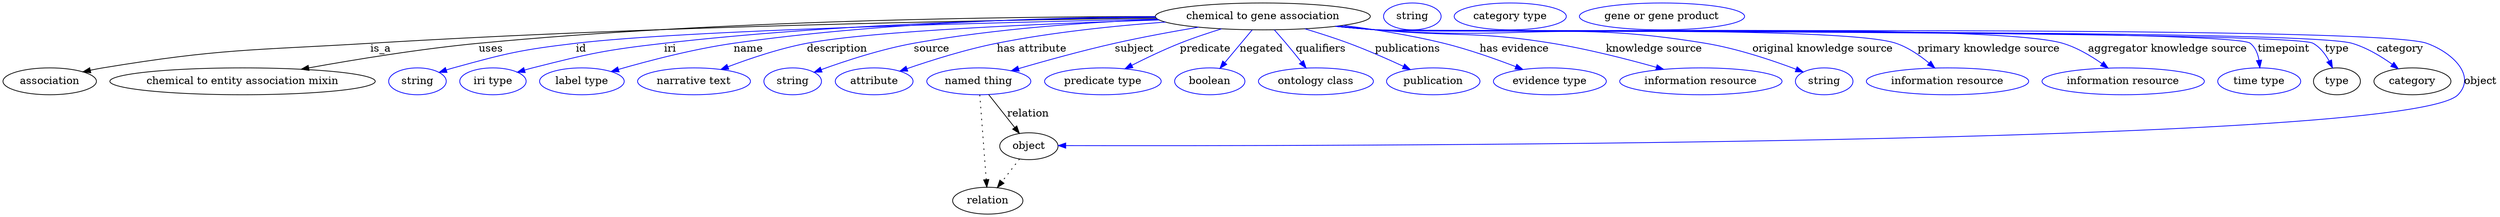 digraph {
	graph [bb="0,0,3333.4,283"];
	node [label="\N"];
	"chemical to gene association"	[height=0.5,
		label="chemical to gene association",
		pos="1683.4,265",
		width=3.9899];
	association	[height=0.5,
		pos="62.394,178",
		width=1.7332];
	"chemical to gene association" -> association	[label=is_a,
		lp="505.39,221.5",
		pos="e,107.14,190.59 1540.6,262.7 1316.8,260.02 869.83,252.02 491.39,229 332.35,219.32 291.65,221.7 134.39,196 128.71,195.07 122.81,193.95 \
116.94,192.72"];
	"chemical to entity association mixin"	[height=0.5,
		pos="320.39,178",
		width=4.9287];
	"chemical to gene association" -> "chemical to entity association mixin"	[label=uses,
		lp="652.89,221.5",
		pos="e,398.94,194.2 1539.5,264.8 1337.4,264.65 957.98,259.7 636.39,229 559.11,221.62 472.02,207.4 408.87,196"];
	id	[color=blue,
		height=0.5,
		label=string,
		pos="554.39,178",
		width=1.0652];
	"chemical to gene association" -> id	[color=blue,
		label=id,
		lp="773.39,221.5",
		pos="e,583.37,190.01 1542.5,261.39 1323.7,256.86 912.24,246.34 766.39,229 692.56,220.22 674.06,215.79 602.39,196 599.28,195.14 596.08,\
194.18 592.89,193.17",
		style=solid];
	iri	[color=blue,
		height=0.5,
		label="iri type",
		pos="655.39,178",
		width=1.2277];
	"chemical to gene association" -> iri	[color=blue,
		label=iri,
		lp="891.39,221.5",
		pos="e,688.01,190.16 1539.8,263.87 1379.3,262.3 1112,255.41 883.39,229 804.77,219.91 785.11,215.46 708.39,196 704.97,195.13 701.43,194.16 \
697.9,193.14",
		style=solid];
	name	[color=blue,
		height=0.5,
		label="label type",
		pos="774.39,178",
		width=1.5707];
	"chemical to gene association" -> name	[color=blue,
		label=name,
		lp="995.39,221.5",
		pos="e,813.22,191.1 1544.6,260.28 1370.3,255.05 1081.3,244.42 975.39,229 922.58,221.31 863.44,205.73 823.07,193.99",
		style=solid];
	description	[color=blue,
		height=0.5,
		label="narrative text",
		pos="924.39,178",
		width=2.0943];
	"chemical to gene association" -> description	[color=blue,
		label=description,
		lp="1113.9,221.5",
		pos="e,960.1,193.99 1544.7,260.32 1393.1,255.54 1160.3,245.76 1073.4,229 1037.6,222.11 998.69,208.82 969.58,197.67",
		style=solid];
	source	[color=blue,
		height=0.5,
		label=string,
		pos="1056.4,178",
		width=1.0652];
	"chemical to gene association" -> source	[color=blue,
		label=source,
		lp="1240.4,221.5",
		pos="e,1084.8,190.21 1543,261.13 1449.7,257.35 1325,248.7 1216.4,229 1173.6,221.23 1126.2,205.48 1094.2,193.72",
		style=solid];
	"has attribute"	[color=blue,
		height=0.5,
		label=attribute,
		pos="1164.4,178",
		width=1.4443];
	"chemical to gene association" -> "has attribute"	[color=blue,
		label="has attribute",
		lp="1374.4,221.5",
		pos="e,1198.5,191.66 1552.7,257.42 1485,252.43 1401.2,243.8 1327.4,229 1286.2,220.75 1240.6,206.29 1208.2,195.04",
		style=solid];
	subject	[color=blue,
		height=0.5,
		label="named thing",
		pos="1304.4,178",
		width=1.9318];
	"chemical to gene association" -> subject	[color=blue,
		label=subject,
		lp="1511.4,221.5",
		pos="e,1347.6,192.18 1596.8,250.52 1562,244.63 1521.7,237.19 1485.4,229 1441.9,219.18 1393.3,205.6 1357.4,195.07",
		style=solid];
	predicate	[color=blue,
		height=0.5,
		label="predicate type",
		pos="1470.4,178",
		width=2.1665];
	"chemical to gene association" -> predicate	[color=blue,
		label=predicate,
		lp="1606.4,221.5",
		pos="e,1499.8,194.86 1628.1,248.34 1610.1,242.79 1590.2,236.13 1572.4,229 1550.8,220.37 1527.5,209.11 1508.7,199.45",
		style=solid];
	negated	[color=blue,
		height=0.5,
		label=boolean,
		pos="1613.4,178",
		width=1.2999];
	"chemical to gene association" -> negated	[color=blue,
		label=negated,
		lp="1682.4,221.5",
		pos="e,1626.8,195.31 1669.2,246.8 1658.9,234.23 1644.7,217.01 1633.2,203.08",
		style=solid];
	qualifiers	[color=blue,
		height=0.5,
		label="ontology class",
		pos="1754.4,178",
		width=2.1304];
	"chemical to gene association" -> qualifiers	[color=blue,
		label=qualifiers,
		lp="1761.9,221.5",
		pos="e,1741.7,195.93 1699.6,246.79 1704.8,241.2 1710.4,234.91 1715.4,229 1722.1,221.01 1729.3,212.07 1735.5,203.97",
		style=solid];
	publications	[color=blue,
		height=0.5,
		label=publication,
		pos="1911.4,178",
		width=1.7332];
	"chemical to gene association" -> publications	[color=blue,
		label=publications,
		lp="1878.4,221.5",
		pos="e,1880.9,193.86 1740.2,248.42 1759.2,242.8 1780.4,236.08 1799.4,229 1823.8,219.91 1850.4,208.1 1871.6,198.24",
		style=solid];
	"has evidence"	[color=blue,
		height=0.5,
		label="evidence type",
		pos="2067.4,178",
		width=2.0943];
	"chemical to gene association" -> "has evidence"	[color=blue,
		label="has evidence",
		lp="2020.9,221.5",
		pos="e,2031.5,193.96 1791.3,253.1 1833.8,247.61 1882.7,239.77 1926.4,229 1959,220.96 1994.5,208.31 2021.8,197.75",
		style=solid];
	"knowledge source"	[color=blue,
		height=0.5,
		label="information resource",
		pos="2269.4,178",
		width=3.015];
	"chemical to gene association" -> "knowledge source"	[color=blue,
		label="knowledge source",
		lp="2207.9,221.5",
		pos="e,2219.8,194.02 1785,252.22 1802.1,250.37 1819.8,248.56 1836.4,247 1940.7,237.21 1968,245.89 2071.4,229 2118.7,221.28 2171.2,207.79 \
2210.2,196.77",
		style=solid];
	"original knowledge source"	[color=blue,
		height=0.5,
		label=string,
		pos="2434.4,178",
		width=1.0652];
	"chemical to gene association" -> "original knowledge source"	[color=blue,
		label="original knowledge source",
		lp="2432.4,221.5",
		pos="e,2406.4,190.51 1782.9,251.93 1800.7,250.06 1819.1,248.32 1836.4,247 2031.6,232.18 2083.3,261.13 2276.4,229 2318.6,221.97 2365.2,\
206.2 2396.8,194.24",
		style=solid];
	"primary knowledge source"	[color=blue,
		height=0.5,
		label="information resource",
		pos="2599.4,178",
		width=3.015];
	"chemical to gene association" -> "primary knowledge source"	[color=blue,
		label="primary knowledge source",
		lp="2654.4,221.5",
		pos="e,2582.4,195.91 1781.6,251.84 1799.8,249.94 1818.7,248.21 1836.4,247 1913.4,241.74 2457.3,253.74 2530.4,229 2546.7,223.47 2562.5,\
212.62 2574.8,202.44",
		style=solid];
	"aggregator knowledge source"	[color=blue,
		height=0.5,
		label="information resource",
		pos="2834.4,178",
		width=3.015];
	"chemical to gene association" -> "aggregator knowledge source"	[color=blue,
		label="aggregator knowledge source",
		lp="2893.9,221.5",
		pos="e,2814.2,195.72 1781.2,251.79 1799.5,249.89 1818.5,248.17 1836.4,247 1938.1,240.37 2655.6,257.78 2753.4,229 2772.3,223.42 2791.3,\
212.15 2806,201.72",
		style=solid];
	timepoint	[color=blue,
		height=0.5,
		label="time type",
		pos="3016.4,178",
		width=1.5346];
	"chemical to gene association" -> timepoint	[color=blue,
		label=timepoint,
		lp="3049.4,221.5",
		pos="e,3017.2,196.17 1780.8,251.77 1799.2,249.86 1818.4,248.14 1836.4,247 1868.8,244.96 2979.1,249.29 3004.4,229 3011.2,223.52 3014.6,\
214.9 3016.1,206.35",
		style=solid];
	type	[height=0.5,
		pos="3120.4,178",
		width=0.86659];
	"chemical to gene association" -> type	[color=blue,
		label=type,
		lp="3120.4,221.5",
		pos="e,3114.4,196.17 1780.8,251.76 1799.2,249.84 1818.4,248.13 1836.4,247 1871.1,244.83 3058,245.92 3088.4,229 3097.8,223.74 3104.9,214.38 \
3110,205.17",
		style=solid];
	category	[height=0.5,
		pos="3221.4,178",
		width=1.4263];
	"chemical to gene association" -> category	[color=blue,
		label=category,
		lp="3204.9,221.5",
		pos="e,3202.5,194.78 1780.8,251.75 1799.2,249.83 1818.4,248.12 1836.4,247 1908.7,242.49 3070.8,249.26 3140.4,229 3159.9,223.32 3179.3,\
211.57 3194.3,200.89",
		style=solid];
	object	[height=0.5,
		pos="1371.4,91",
		width=1.0832];
	"chemical to gene association" -> object	[color=blue,
		label=object,
		lp="3311.4,178",
		pos="e,1410.6,91.871 1780.8,251.73 1799.2,249.82 1818.4,248.11 1836.4,247 1914.3,242.19 3167,255.4 3240.4,229 3274,216.93 3306.2,185.67 \
3281.4,160 3214.9,91.089 1714.6,91.167 1421,91.845",
		style=solid];
	subject -> object	[label=relation,
		lp="1370.4,134.5",
		pos="e,1358.6,108.18 1317.6,160.21 1327.5,147.71 1341.1,130.45 1352.1,116.43"];
	relation	[height=0.5,
		pos="1316.4,18",
		width=1.2999];
	subject -> relation	[pos="e,1315.1,36.188 1305.7,159.79 1307.8,132.48 1311.8,78.994 1314.3,46.38",
		style=dotted];
	association_type	[color=blue,
		height=0.5,
		label=string,
		pos="1883.4,265",
		width=1.0652];
	association_category	[color=blue,
		height=0.5,
		label="category type",
		pos="2014.4,265",
		width=2.0762];
	object -> relation	[pos="e,1329.2,35.54 1358.9,73.889 1352,64.939 1343.2,53.617 1335.4,43.584",
		style=dotted];
	"chemical to gene association_object"	[color=blue,
		height=0.5,
		label="gene or gene product",
		pos="2217.4,265",
		width=3.0692];
}
